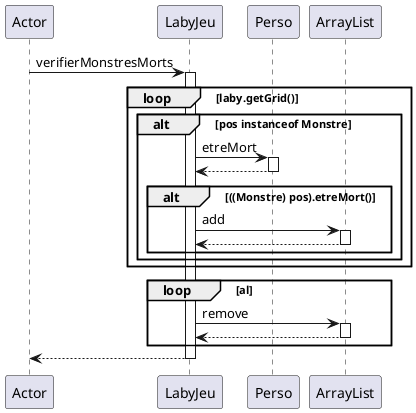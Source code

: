 @startuml
participant Actor
Actor -> LabyJeu : verifierMonstresMorts
activate LabyJeu

loop laby.getGrid()
alt pos instanceof Monstre
LabyJeu -> Perso : etreMort
activate Perso
Perso --> LabyJeu
deactivate Perso
alt ((Monstre) pos).etreMort()
LabyJeu -> ArrayList : add
activate ArrayList
ArrayList --> LabyJeu
deactivate ArrayList
end
end
end
loop al
LabyJeu -> ArrayList : remove
activate ArrayList
ArrayList --> LabyJeu
deactivate ArrayList
end
return
@enduml